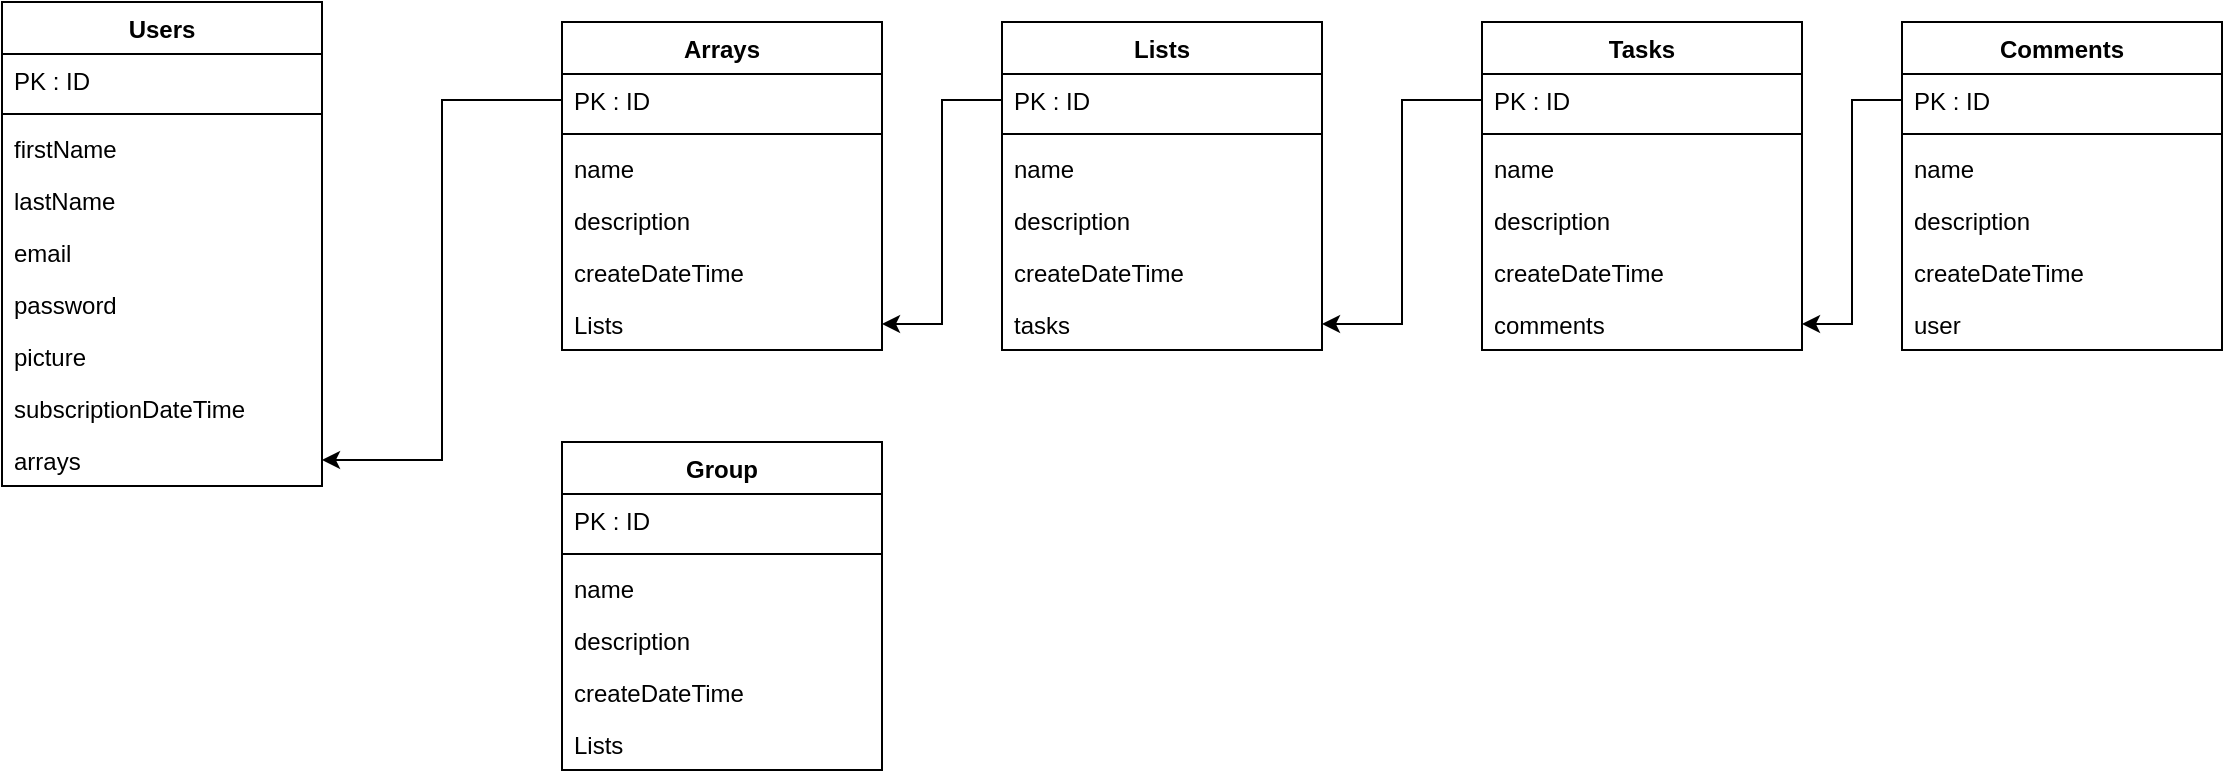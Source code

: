 <mxfile version="14.2.4" type="github">
  <diagram id="HDbMhDB7XsGi5WWxnpXI" name="Page-1">
    <mxGraphModel dx="1038" dy="579" grid="1" gridSize="10" guides="1" tooltips="1" connect="1" arrows="1" fold="1" page="1" pageScale="1" pageWidth="827" pageHeight="1169" math="0" shadow="0">
      <root>
        <mxCell id="0" />
        <mxCell id="1" parent="0" />
        <mxCell id="4TvPpoLYzu6q3lhIc_QF-1" value="Arrays" style="swimlane;fontStyle=1;align=center;verticalAlign=top;childLayout=stackLayout;horizontal=1;startSize=26;horizontalStack=0;resizeParent=1;resizeParentMax=0;resizeLast=0;collapsible=1;marginBottom=0;" parent="1" vertex="1">
          <mxGeometry x="320" y="120" width="160" height="164" as="geometry" />
        </mxCell>
        <mxCell id="4TvPpoLYzu6q3lhIc_QF-2" value="PK : ID" style="text;strokeColor=none;fillColor=none;align=left;verticalAlign=top;spacingLeft=4;spacingRight=4;overflow=hidden;rotatable=0;points=[[0,0.5],[1,0.5]];portConstraint=eastwest;" parent="4TvPpoLYzu6q3lhIc_QF-1" vertex="1">
          <mxGeometry y="26" width="160" height="26" as="geometry" />
        </mxCell>
        <mxCell id="4TvPpoLYzu6q3lhIc_QF-3" value="" style="line;strokeWidth=1;fillColor=none;align=left;verticalAlign=middle;spacingTop=-1;spacingLeft=3;spacingRight=3;rotatable=0;labelPosition=right;points=[];portConstraint=eastwest;" parent="4TvPpoLYzu6q3lhIc_QF-1" vertex="1">
          <mxGeometry y="52" width="160" height="8" as="geometry" />
        </mxCell>
        <mxCell id="4TvPpoLYzu6q3lhIc_QF-22" value="name&#xa;" style="text;strokeColor=none;fillColor=none;align=left;verticalAlign=top;spacingLeft=4;spacingRight=4;overflow=hidden;rotatable=0;points=[[0,0.5],[1,0.5]];portConstraint=eastwest;" parent="4TvPpoLYzu6q3lhIc_QF-1" vertex="1">
          <mxGeometry y="60" width="160" height="26" as="geometry" />
        </mxCell>
        <mxCell id="4TvPpoLYzu6q3lhIc_QF-23" value="description&#xa;" style="text;strokeColor=none;fillColor=none;align=left;verticalAlign=top;spacingLeft=4;spacingRight=4;overflow=hidden;rotatable=0;points=[[0,0.5],[1,0.5]];portConstraint=eastwest;" parent="4TvPpoLYzu6q3lhIc_QF-1" vertex="1">
          <mxGeometry y="86" width="160" height="26" as="geometry" />
        </mxCell>
        <mxCell id="4TvPpoLYzu6q3lhIc_QF-21" value="createDateTime&#xa;" style="text;strokeColor=none;fillColor=none;align=left;verticalAlign=top;spacingLeft=4;spacingRight=4;overflow=hidden;rotatable=0;points=[[0,0.5],[1,0.5]];portConstraint=eastwest;" parent="4TvPpoLYzu6q3lhIc_QF-1" vertex="1">
          <mxGeometry y="112" width="160" height="26" as="geometry" />
        </mxCell>
        <mxCell id="4TvPpoLYzu6q3lhIc_QF-4" value="Lists" style="text;strokeColor=none;fillColor=none;align=left;verticalAlign=top;spacingLeft=4;spacingRight=4;overflow=hidden;rotatable=0;points=[[0,0.5],[1,0.5]];portConstraint=eastwest;" parent="4TvPpoLYzu6q3lhIc_QF-1" vertex="1">
          <mxGeometry y="138" width="160" height="26" as="geometry" />
        </mxCell>
        <mxCell id="4TvPpoLYzu6q3lhIc_QF-5" value="Users" style="swimlane;fontStyle=1;align=center;verticalAlign=top;childLayout=stackLayout;horizontal=1;startSize=26;horizontalStack=0;resizeParent=1;resizeParentMax=0;resizeLast=0;collapsible=1;marginBottom=0;" parent="1" vertex="1">
          <mxGeometry x="40" y="110" width="160" height="242" as="geometry" />
        </mxCell>
        <mxCell id="4TvPpoLYzu6q3lhIc_QF-6" value="PK : ID" style="text;strokeColor=none;fillColor=none;align=left;verticalAlign=top;spacingLeft=4;spacingRight=4;overflow=hidden;rotatable=0;points=[[0,0.5],[1,0.5]];portConstraint=eastwest;" parent="4TvPpoLYzu6q3lhIc_QF-5" vertex="1">
          <mxGeometry y="26" width="160" height="26" as="geometry" />
        </mxCell>
        <mxCell id="4TvPpoLYzu6q3lhIc_QF-7" value="" style="line;strokeWidth=1;fillColor=none;align=left;verticalAlign=middle;spacingTop=-1;spacingLeft=3;spacingRight=3;rotatable=0;labelPosition=right;points=[];portConstraint=eastwest;" parent="4TvPpoLYzu6q3lhIc_QF-5" vertex="1">
          <mxGeometry y="52" width="160" height="8" as="geometry" />
        </mxCell>
        <mxCell id="4TvPpoLYzu6q3lhIc_QF-10" value="firstName" style="text;strokeColor=none;fillColor=none;align=left;verticalAlign=top;spacingLeft=4;spacingRight=4;overflow=hidden;rotatable=0;points=[[0,0.5],[1,0.5]];portConstraint=eastwest;" parent="4TvPpoLYzu6q3lhIc_QF-5" vertex="1">
          <mxGeometry y="60" width="160" height="26" as="geometry" />
        </mxCell>
        <mxCell id="4TvPpoLYzu6q3lhIc_QF-11" value="lastName&#xa;" style="text;strokeColor=none;fillColor=none;align=left;verticalAlign=top;spacingLeft=4;spacingRight=4;overflow=hidden;rotatable=0;points=[[0,0.5],[1,0.5]];portConstraint=eastwest;" parent="4TvPpoLYzu6q3lhIc_QF-5" vertex="1">
          <mxGeometry y="86" width="160" height="26" as="geometry" />
        </mxCell>
        <mxCell id="4TvPpoLYzu6q3lhIc_QF-12" value="email&#xa;" style="text;strokeColor=none;fillColor=none;align=left;verticalAlign=top;spacingLeft=4;spacingRight=4;overflow=hidden;rotatable=0;points=[[0,0.5],[1,0.5]];portConstraint=eastwest;" parent="4TvPpoLYzu6q3lhIc_QF-5" vertex="1">
          <mxGeometry y="112" width="160" height="26" as="geometry" />
        </mxCell>
        <mxCell id="4TvPpoLYzu6q3lhIc_QF-15" value="password&#xa;&#xa;" style="text;strokeColor=none;fillColor=none;align=left;verticalAlign=top;spacingLeft=4;spacingRight=4;overflow=hidden;rotatable=0;points=[[0,0.5],[1,0.5]];portConstraint=eastwest;" parent="4TvPpoLYzu6q3lhIc_QF-5" vertex="1">
          <mxGeometry y="138" width="160" height="26" as="geometry" />
        </mxCell>
        <mxCell id="4TvPpoLYzu6q3lhIc_QF-24" value="picture&#xa;" style="text;strokeColor=none;fillColor=none;align=left;verticalAlign=top;spacingLeft=4;spacingRight=4;overflow=hidden;rotatable=0;points=[[0,0.5],[1,0.5]];portConstraint=eastwest;" parent="4TvPpoLYzu6q3lhIc_QF-5" vertex="1">
          <mxGeometry y="164" width="160" height="26" as="geometry" />
        </mxCell>
        <mxCell id="4TvPpoLYzu6q3lhIc_QF-13" value="subscriptionDateTime&#xa;&#xa;" style="text;strokeColor=none;fillColor=none;align=left;verticalAlign=top;spacingLeft=4;spacingRight=4;overflow=hidden;rotatable=0;points=[[0,0.5],[1,0.5]];portConstraint=eastwest;" parent="4TvPpoLYzu6q3lhIc_QF-5" vertex="1">
          <mxGeometry y="190" width="160" height="26" as="geometry" />
        </mxCell>
        <mxCell id="4TvPpoLYzu6q3lhIc_QF-8" value="arrays" style="text;strokeColor=none;fillColor=none;align=left;verticalAlign=top;spacingLeft=4;spacingRight=4;overflow=hidden;rotatable=0;points=[[0,0.5],[1,0.5]];portConstraint=eastwest;" parent="4TvPpoLYzu6q3lhIc_QF-5" vertex="1">
          <mxGeometry y="216" width="160" height="26" as="geometry" />
        </mxCell>
        <mxCell id="4TvPpoLYzu6q3lhIc_QF-25" value="Lists" style="swimlane;fontStyle=1;align=center;verticalAlign=top;childLayout=stackLayout;horizontal=1;startSize=26;horizontalStack=0;resizeParent=1;resizeParentMax=0;resizeLast=0;collapsible=1;marginBottom=0;" parent="1" vertex="1">
          <mxGeometry x="540" y="120" width="160" height="164" as="geometry" />
        </mxCell>
        <mxCell id="4TvPpoLYzu6q3lhIc_QF-26" value="PK : ID" style="text;strokeColor=none;fillColor=none;align=left;verticalAlign=top;spacingLeft=4;spacingRight=4;overflow=hidden;rotatable=0;points=[[0,0.5],[1,0.5]];portConstraint=eastwest;" parent="4TvPpoLYzu6q3lhIc_QF-25" vertex="1">
          <mxGeometry y="26" width="160" height="26" as="geometry" />
        </mxCell>
        <mxCell id="4TvPpoLYzu6q3lhIc_QF-27" value="" style="line;strokeWidth=1;fillColor=none;align=left;verticalAlign=middle;spacingTop=-1;spacingLeft=3;spacingRight=3;rotatable=0;labelPosition=right;points=[];portConstraint=eastwest;" parent="4TvPpoLYzu6q3lhIc_QF-25" vertex="1">
          <mxGeometry y="52" width="160" height="8" as="geometry" />
        </mxCell>
        <mxCell id="4TvPpoLYzu6q3lhIc_QF-28" value="name&#xa;" style="text;strokeColor=none;fillColor=none;align=left;verticalAlign=top;spacingLeft=4;spacingRight=4;overflow=hidden;rotatable=0;points=[[0,0.5],[1,0.5]];portConstraint=eastwest;" parent="4TvPpoLYzu6q3lhIc_QF-25" vertex="1">
          <mxGeometry y="60" width="160" height="26" as="geometry" />
        </mxCell>
        <mxCell id="4TvPpoLYzu6q3lhIc_QF-29" value="description&#xa;" style="text;strokeColor=none;fillColor=none;align=left;verticalAlign=top;spacingLeft=4;spacingRight=4;overflow=hidden;rotatable=0;points=[[0,0.5],[1,0.5]];portConstraint=eastwest;" parent="4TvPpoLYzu6q3lhIc_QF-25" vertex="1">
          <mxGeometry y="86" width="160" height="26" as="geometry" />
        </mxCell>
        <mxCell id="4TvPpoLYzu6q3lhIc_QF-30" value="createDateTime&#xa;" style="text;strokeColor=none;fillColor=none;align=left;verticalAlign=top;spacingLeft=4;spacingRight=4;overflow=hidden;rotatable=0;points=[[0,0.5],[1,0.5]];portConstraint=eastwest;" parent="4TvPpoLYzu6q3lhIc_QF-25" vertex="1">
          <mxGeometry y="112" width="160" height="26" as="geometry" />
        </mxCell>
        <mxCell id="4TvPpoLYzu6q3lhIc_QF-31" value="tasks&#xa;" style="text;strokeColor=none;fillColor=none;align=left;verticalAlign=top;spacingLeft=4;spacingRight=4;overflow=hidden;rotatable=0;points=[[0,0.5],[1,0.5]];portConstraint=eastwest;" parent="4TvPpoLYzu6q3lhIc_QF-25" vertex="1">
          <mxGeometry y="138" width="160" height="26" as="geometry" />
        </mxCell>
        <mxCell id="4TvPpoLYzu6q3lhIc_QF-33" value="Tasks" style="swimlane;fontStyle=1;align=center;verticalAlign=top;childLayout=stackLayout;horizontal=1;startSize=26;horizontalStack=0;resizeParent=1;resizeParentMax=0;resizeLast=0;collapsible=1;marginBottom=0;" parent="1" vertex="1">
          <mxGeometry x="780" y="120" width="160" height="164" as="geometry" />
        </mxCell>
        <mxCell id="4TvPpoLYzu6q3lhIc_QF-34" value="PK : ID" style="text;strokeColor=none;fillColor=none;align=left;verticalAlign=top;spacingLeft=4;spacingRight=4;overflow=hidden;rotatable=0;points=[[0,0.5],[1,0.5]];portConstraint=eastwest;" parent="4TvPpoLYzu6q3lhIc_QF-33" vertex="1">
          <mxGeometry y="26" width="160" height="26" as="geometry" />
        </mxCell>
        <mxCell id="4TvPpoLYzu6q3lhIc_QF-35" value="" style="line;strokeWidth=1;fillColor=none;align=left;verticalAlign=middle;spacingTop=-1;spacingLeft=3;spacingRight=3;rotatable=0;labelPosition=right;points=[];portConstraint=eastwest;" parent="4TvPpoLYzu6q3lhIc_QF-33" vertex="1">
          <mxGeometry y="52" width="160" height="8" as="geometry" />
        </mxCell>
        <mxCell id="4TvPpoLYzu6q3lhIc_QF-36" value="name&#xa;" style="text;strokeColor=none;fillColor=none;align=left;verticalAlign=top;spacingLeft=4;spacingRight=4;overflow=hidden;rotatable=0;points=[[0,0.5],[1,0.5]];portConstraint=eastwest;" parent="4TvPpoLYzu6q3lhIc_QF-33" vertex="1">
          <mxGeometry y="60" width="160" height="26" as="geometry" />
        </mxCell>
        <mxCell id="4TvPpoLYzu6q3lhIc_QF-37" value="description&#xa;" style="text;strokeColor=none;fillColor=none;align=left;verticalAlign=top;spacingLeft=4;spacingRight=4;overflow=hidden;rotatable=0;points=[[0,0.5],[1,0.5]];portConstraint=eastwest;" parent="4TvPpoLYzu6q3lhIc_QF-33" vertex="1">
          <mxGeometry y="86" width="160" height="26" as="geometry" />
        </mxCell>
        <mxCell id="4TvPpoLYzu6q3lhIc_QF-38" value="createDateTime&#xa;" style="text;strokeColor=none;fillColor=none;align=left;verticalAlign=top;spacingLeft=4;spacingRight=4;overflow=hidden;rotatable=0;points=[[0,0.5],[1,0.5]];portConstraint=eastwest;" parent="4TvPpoLYzu6q3lhIc_QF-33" vertex="1">
          <mxGeometry y="112" width="160" height="26" as="geometry" />
        </mxCell>
        <mxCell id="4TvPpoLYzu6q3lhIc_QF-39" value="comments&#xa;" style="text;strokeColor=none;fillColor=none;align=left;verticalAlign=top;spacingLeft=4;spacingRight=4;overflow=hidden;rotatable=0;points=[[0,0.5],[1,0.5]];portConstraint=eastwest;" parent="4TvPpoLYzu6q3lhIc_QF-33" vertex="1">
          <mxGeometry y="138" width="160" height="26" as="geometry" />
        </mxCell>
        <mxCell id="4TvPpoLYzu6q3lhIc_QF-42" value="Comments&#xa;" style="swimlane;fontStyle=1;align=center;verticalAlign=top;childLayout=stackLayout;horizontal=1;startSize=26;horizontalStack=0;resizeParent=1;resizeParentMax=0;resizeLast=0;collapsible=1;marginBottom=0;" parent="1" vertex="1">
          <mxGeometry x="990" y="120" width="160" height="164" as="geometry" />
        </mxCell>
        <mxCell id="4TvPpoLYzu6q3lhIc_QF-43" value="PK : ID" style="text;strokeColor=none;fillColor=none;align=left;verticalAlign=top;spacingLeft=4;spacingRight=4;overflow=hidden;rotatable=0;points=[[0,0.5],[1,0.5]];portConstraint=eastwest;" parent="4TvPpoLYzu6q3lhIc_QF-42" vertex="1">
          <mxGeometry y="26" width="160" height="26" as="geometry" />
        </mxCell>
        <mxCell id="4TvPpoLYzu6q3lhIc_QF-44" value="" style="line;strokeWidth=1;fillColor=none;align=left;verticalAlign=middle;spacingTop=-1;spacingLeft=3;spacingRight=3;rotatable=0;labelPosition=right;points=[];portConstraint=eastwest;" parent="4TvPpoLYzu6q3lhIc_QF-42" vertex="1">
          <mxGeometry y="52" width="160" height="8" as="geometry" />
        </mxCell>
        <mxCell id="4TvPpoLYzu6q3lhIc_QF-45" value="name&#xa;" style="text;strokeColor=none;fillColor=none;align=left;verticalAlign=top;spacingLeft=4;spacingRight=4;overflow=hidden;rotatable=0;points=[[0,0.5],[1,0.5]];portConstraint=eastwest;" parent="4TvPpoLYzu6q3lhIc_QF-42" vertex="1">
          <mxGeometry y="60" width="160" height="26" as="geometry" />
        </mxCell>
        <mxCell id="4TvPpoLYzu6q3lhIc_QF-46" value="description&#xa;" style="text;strokeColor=none;fillColor=none;align=left;verticalAlign=top;spacingLeft=4;spacingRight=4;overflow=hidden;rotatable=0;points=[[0,0.5],[1,0.5]];portConstraint=eastwest;" parent="4TvPpoLYzu6q3lhIc_QF-42" vertex="1">
          <mxGeometry y="86" width="160" height="26" as="geometry" />
        </mxCell>
        <mxCell id="4TvPpoLYzu6q3lhIc_QF-47" value="createDateTime&#xa;" style="text;strokeColor=none;fillColor=none;align=left;verticalAlign=top;spacingLeft=4;spacingRight=4;overflow=hidden;rotatable=0;points=[[0,0.5],[1,0.5]];portConstraint=eastwest;" parent="4TvPpoLYzu6q3lhIc_QF-42" vertex="1">
          <mxGeometry y="112" width="160" height="26" as="geometry" />
        </mxCell>
        <mxCell id="4TvPpoLYzu6q3lhIc_QF-48" value="user&#xa;" style="text;strokeColor=none;fillColor=none;align=left;verticalAlign=top;spacingLeft=4;spacingRight=4;overflow=hidden;rotatable=0;points=[[0,0.5],[1,0.5]];portConstraint=eastwest;" parent="4TvPpoLYzu6q3lhIc_QF-42" vertex="1">
          <mxGeometry y="138" width="160" height="26" as="geometry" />
        </mxCell>
        <mxCell id="4TvPpoLYzu6q3lhIc_QF-51" style="edgeStyle=orthogonalEdgeStyle;rounded=0;orthogonalLoop=1;jettySize=auto;html=1;entryX=1;entryY=0.5;entryDx=0;entryDy=0;" parent="1" source="4TvPpoLYzu6q3lhIc_QF-2" target="4TvPpoLYzu6q3lhIc_QF-8" edge="1">
          <mxGeometry relative="1" as="geometry" />
        </mxCell>
        <mxCell id="4TvPpoLYzu6q3lhIc_QF-52" style="edgeStyle=orthogonalEdgeStyle;rounded=0;orthogonalLoop=1;jettySize=auto;html=1;entryX=1;entryY=0.5;entryDx=0;entryDy=0;" parent="1" source="4TvPpoLYzu6q3lhIc_QF-26" target="4TvPpoLYzu6q3lhIc_QF-4" edge="1">
          <mxGeometry relative="1" as="geometry" />
        </mxCell>
        <mxCell id="4TvPpoLYzu6q3lhIc_QF-53" style="edgeStyle=orthogonalEdgeStyle;rounded=0;orthogonalLoop=1;jettySize=auto;html=1;entryX=1;entryY=0.5;entryDx=0;entryDy=0;" parent="1" source="4TvPpoLYzu6q3lhIc_QF-34" target="4TvPpoLYzu6q3lhIc_QF-31" edge="1">
          <mxGeometry relative="1" as="geometry" />
        </mxCell>
        <mxCell id="4TvPpoLYzu6q3lhIc_QF-54" style="edgeStyle=orthogonalEdgeStyle;rounded=0;orthogonalLoop=1;jettySize=auto;html=1;entryX=1;entryY=0.5;entryDx=0;entryDy=0;" parent="1" source="4TvPpoLYzu6q3lhIc_QF-43" target="4TvPpoLYzu6q3lhIc_QF-39" edge="1">
          <mxGeometry relative="1" as="geometry" />
        </mxCell>
        <mxCell id="VicLam8vCwVhrmRGH8Kk-1" value="Group" style="swimlane;fontStyle=1;align=center;verticalAlign=top;childLayout=stackLayout;horizontal=1;startSize=26;horizontalStack=0;resizeParent=1;resizeParentMax=0;resizeLast=0;collapsible=1;marginBottom=0;" vertex="1" parent="1">
          <mxGeometry x="320" y="330" width="160" height="164" as="geometry" />
        </mxCell>
        <mxCell id="VicLam8vCwVhrmRGH8Kk-2" value="PK : ID" style="text;strokeColor=none;fillColor=none;align=left;verticalAlign=top;spacingLeft=4;spacingRight=4;overflow=hidden;rotatable=0;points=[[0,0.5],[1,0.5]];portConstraint=eastwest;" vertex="1" parent="VicLam8vCwVhrmRGH8Kk-1">
          <mxGeometry y="26" width="160" height="26" as="geometry" />
        </mxCell>
        <mxCell id="VicLam8vCwVhrmRGH8Kk-3" value="" style="line;strokeWidth=1;fillColor=none;align=left;verticalAlign=middle;spacingTop=-1;spacingLeft=3;spacingRight=3;rotatable=0;labelPosition=right;points=[];portConstraint=eastwest;" vertex="1" parent="VicLam8vCwVhrmRGH8Kk-1">
          <mxGeometry y="52" width="160" height="8" as="geometry" />
        </mxCell>
        <mxCell id="VicLam8vCwVhrmRGH8Kk-4" value="name&#xa;" style="text;strokeColor=none;fillColor=none;align=left;verticalAlign=top;spacingLeft=4;spacingRight=4;overflow=hidden;rotatable=0;points=[[0,0.5],[1,0.5]];portConstraint=eastwest;" vertex="1" parent="VicLam8vCwVhrmRGH8Kk-1">
          <mxGeometry y="60" width="160" height="26" as="geometry" />
        </mxCell>
        <mxCell id="VicLam8vCwVhrmRGH8Kk-5" value="description&#xa;" style="text;strokeColor=none;fillColor=none;align=left;verticalAlign=top;spacingLeft=4;spacingRight=4;overflow=hidden;rotatable=0;points=[[0,0.5],[1,0.5]];portConstraint=eastwest;" vertex="1" parent="VicLam8vCwVhrmRGH8Kk-1">
          <mxGeometry y="86" width="160" height="26" as="geometry" />
        </mxCell>
        <mxCell id="VicLam8vCwVhrmRGH8Kk-6" value="createDateTime&#xa;" style="text;strokeColor=none;fillColor=none;align=left;verticalAlign=top;spacingLeft=4;spacingRight=4;overflow=hidden;rotatable=0;points=[[0,0.5],[1,0.5]];portConstraint=eastwest;" vertex="1" parent="VicLam8vCwVhrmRGH8Kk-1">
          <mxGeometry y="112" width="160" height="26" as="geometry" />
        </mxCell>
        <mxCell id="VicLam8vCwVhrmRGH8Kk-7" value="Lists" style="text;strokeColor=none;fillColor=none;align=left;verticalAlign=top;spacingLeft=4;spacingRight=4;overflow=hidden;rotatable=0;points=[[0,0.5],[1,0.5]];portConstraint=eastwest;" vertex="1" parent="VicLam8vCwVhrmRGH8Kk-1">
          <mxGeometry y="138" width="160" height="26" as="geometry" />
        </mxCell>
      </root>
    </mxGraphModel>
  </diagram>
</mxfile>
